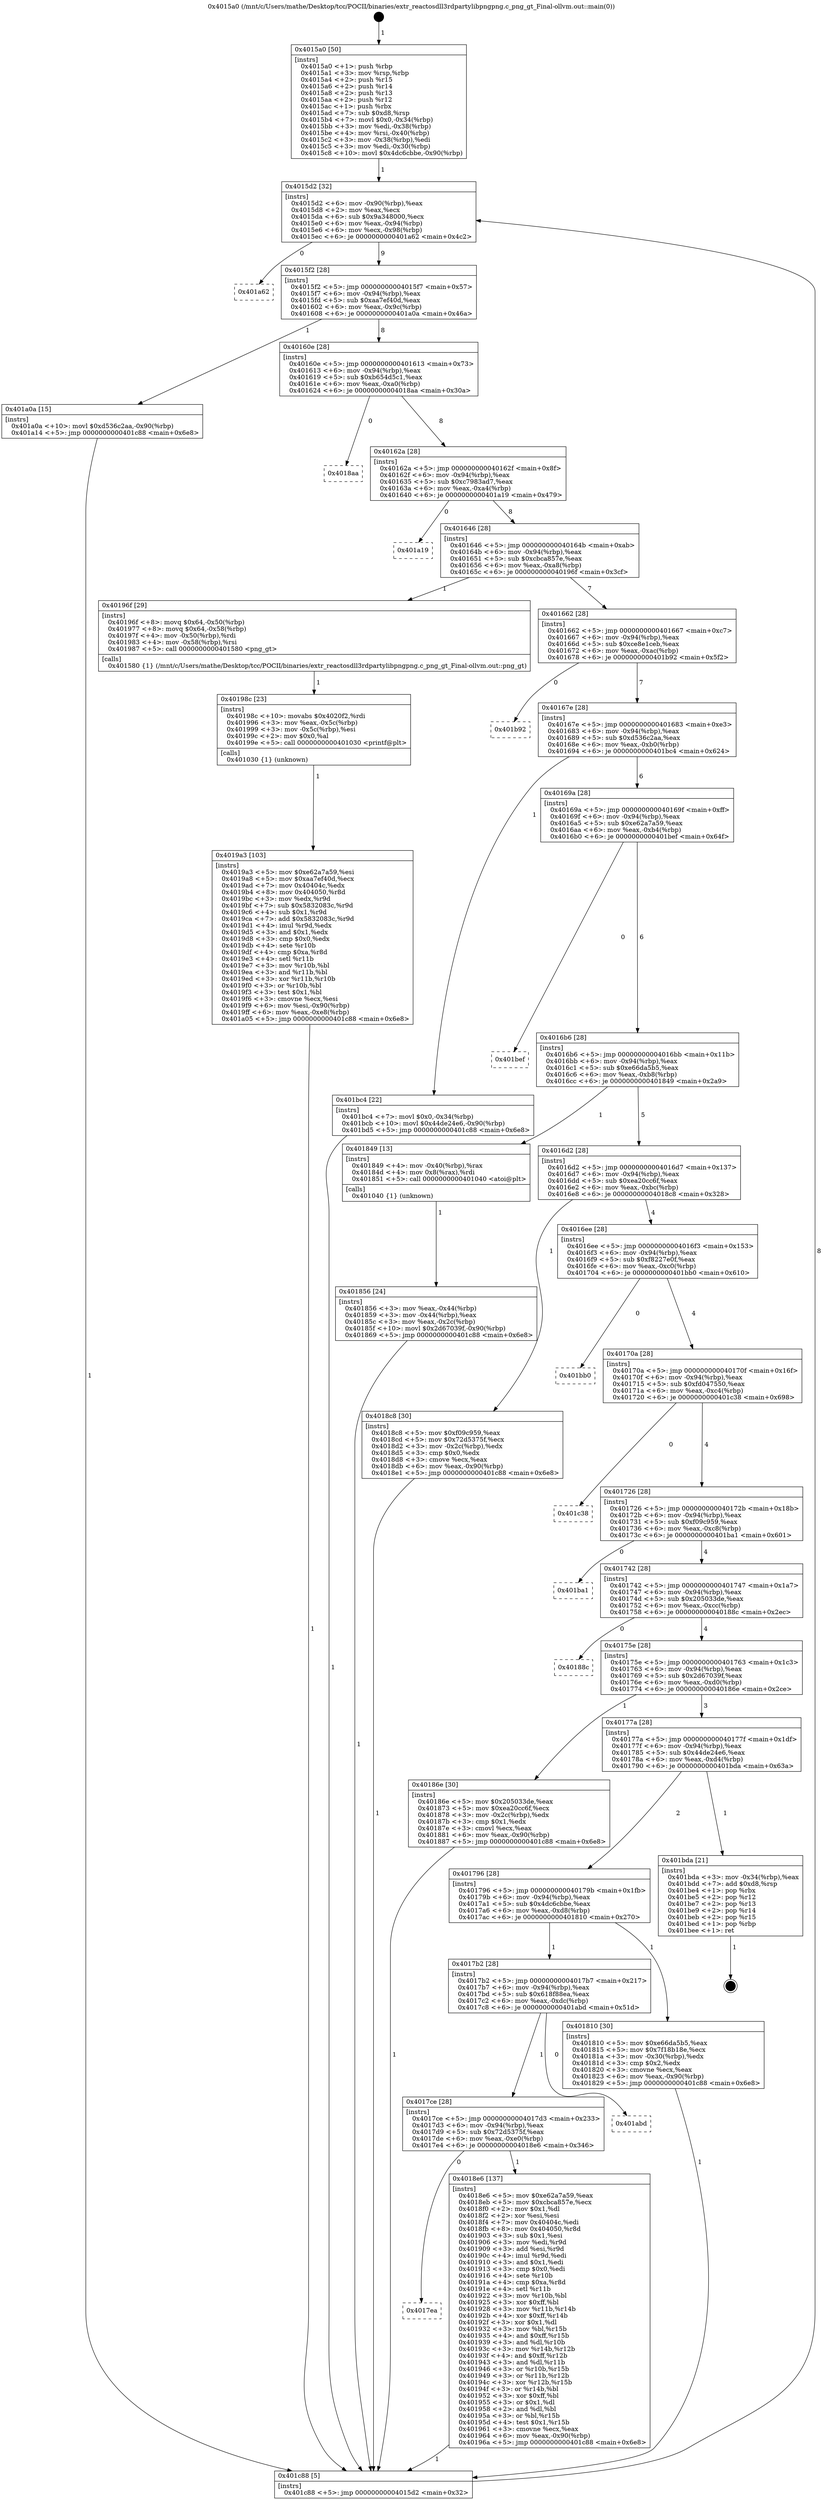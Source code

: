 digraph "0x4015a0" {
  label = "0x4015a0 (/mnt/c/Users/mathe/Desktop/tcc/POCII/binaries/extr_reactosdll3rdpartylibpngpng.c_png_gt_Final-ollvm.out::main(0))"
  labelloc = "t"
  node[shape=record]

  Entry [label="",width=0.3,height=0.3,shape=circle,fillcolor=black,style=filled]
  "0x4015d2" [label="{
     0x4015d2 [32]\l
     | [instrs]\l
     &nbsp;&nbsp;0x4015d2 \<+6\>: mov -0x90(%rbp),%eax\l
     &nbsp;&nbsp;0x4015d8 \<+2\>: mov %eax,%ecx\l
     &nbsp;&nbsp;0x4015da \<+6\>: sub $0x9a348000,%ecx\l
     &nbsp;&nbsp;0x4015e0 \<+6\>: mov %eax,-0x94(%rbp)\l
     &nbsp;&nbsp;0x4015e6 \<+6\>: mov %ecx,-0x98(%rbp)\l
     &nbsp;&nbsp;0x4015ec \<+6\>: je 0000000000401a62 \<main+0x4c2\>\l
  }"]
  "0x401a62" [label="{
     0x401a62\l
  }", style=dashed]
  "0x4015f2" [label="{
     0x4015f2 [28]\l
     | [instrs]\l
     &nbsp;&nbsp;0x4015f2 \<+5\>: jmp 00000000004015f7 \<main+0x57\>\l
     &nbsp;&nbsp;0x4015f7 \<+6\>: mov -0x94(%rbp),%eax\l
     &nbsp;&nbsp;0x4015fd \<+5\>: sub $0xaa7ef40d,%eax\l
     &nbsp;&nbsp;0x401602 \<+6\>: mov %eax,-0x9c(%rbp)\l
     &nbsp;&nbsp;0x401608 \<+6\>: je 0000000000401a0a \<main+0x46a\>\l
  }"]
  Exit [label="",width=0.3,height=0.3,shape=circle,fillcolor=black,style=filled,peripheries=2]
  "0x401a0a" [label="{
     0x401a0a [15]\l
     | [instrs]\l
     &nbsp;&nbsp;0x401a0a \<+10\>: movl $0xd536c2aa,-0x90(%rbp)\l
     &nbsp;&nbsp;0x401a14 \<+5\>: jmp 0000000000401c88 \<main+0x6e8\>\l
  }"]
  "0x40160e" [label="{
     0x40160e [28]\l
     | [instrs]\l
     &nbsp;&nbsp;0x40160e \<+5\>: jmp 0000000000401613 \<main+0x73\>\l
     &nbsp;&nbsp;0x401613 \<+6\>: mov -0x94(%rbp),%eax\l
     &nbsp;&nbsp;0x401619 \<+5\>: sub $0xb654d5c1,%eax\l
     &nbsp;&nbsp;0x40161e \<+6\>: mov %eax,-0xa0(%rbp)\l
     &nbsp;&nbsp;0x401624 \<+6\>: je 00000000004018aa \<main+0x30a\>\l
  }"]
  "0x4019a3" [label="{
     0x4019a3 [103]\l
     | [instrs]\l
     &nbsp;&nbsp;0x4019a3 \<+5\>: mov $0xe62a7a59,%esi\l
     &nbsp;&nbsp;0x4019a8 \<+5\>: mov $0xaa7ef40d,%ecx\l
     &nbsp;&nbsp;0x4019ad \<+7\>: mov 0x40404c,%edx\l
     &nbsp;&nbsp;0x4019b4 \<+8\>: mov 0x404050,%r8d\l
     &nbsp;&nbsp;0x4019bc \<+3\>: mov %edx,%r9d\l
     &nbsp;&nbsp;0x4019bf \<+7\>: sub $0x5832083c,%r9d\l
     &nbsp;&nbsp;0x4019c6 \<+4\>: sub $0x1,%r9d\l
     &nbsp;&nbsp;0x4019ca \<+7\>: add $0x5832083c,%r9d\l
     &nbsp;&nbsp;0x4019d1 \<+4\>: imul %r9d,%edx\l
     &nbsp;&nbsp;0x4019d5 \<+3\>: and $0x1,%edx\l
     &nbsp;&nbsp;0x4019d8 \<+3\>: cmp $0x0,%edx\l
     &nbsp;&nbsp;0x4019db \<+4\>: sete %r10b\l
     &nbsp;&nbsp;0x4019df \<+4\>: cmp $0xa,%r8d\l
     &nbsp;&nbsp;0x4019e3 \<+4\>: setl %r11b\l
     &nbsp;&nbsp;0x4019e7 \<+3\>: mov %r10b,%bl\l
     &nbsp;&nbsp;0x4019ea \<+3\>: and %r11b,%bl\l
     &nbsp;&nbsp;0x4019ed \<+3\>: xor %r11b,%r10b\l
     &nbsp;&nbsp;0x4019f0 \<+3\>: or %r10b,%bl\l
     &nbsp;&nbsp;0x4019f3 \<+3\>: test $0x1,%bl\l
     &nbsp;&nbsp;0x4019f6 \<+3\>: cmovne %ecx,%esi\l
     &nbsp;&nbsp;0x4019f9 \<+6\>: mov %esi,-0x90(%rbp)\l
     &nbsp;&nbsp;0x4019ff \<+6\>: mov %eax,-0xe8(%rbp)\l
     &nbsp;&nbsp;0x401a05 \<+5\>: jmp 0000000000401c88 \<main+0x6e8\>\l
  }"]
  "0x4018aa" [label="{
     0x4018aa\l
  }", style=dashed]
  "0x40162a" [label="{
     0x40162a [28]\l
     | [instrs]\l
     &nbsp;&nbsp;0x40162a \<+5\>: jmp 000000000040162f \<main+0x8f\>\l
     &nbsp;&nbsp;0x40162f \<+6\>: mov -0x94(%rbp),%eax\l
     &nbsp;&nbsp;0x401635 \<+5\>: sub $0xc7983ad7,%eax\l
     &nbsp;&nbsp;0x40163a \<+6\>: mov %eax,-0xa4(%rbp)\l
     &nbsp;&nbsp;0x401640 \<+6\>: je 0000000000401a19 \<main+0x479\>\l
  }"]
  "0x40198c" [label="{
     0x40198c [23]\l
     | [instrs]\l
     &nbsp;&nbsp;0x40198c \<+10\>: movabs $0x4020f2,%rdi\l
     &nbsp;&nbsp;0x401996 \<+3\>: mov %eax,-0x5c(%rbp)\l
     &nbsp;&nbsp;0x401999 \<+3\>: mov -0x5c(%rbp),%esi\l
     &nbsp;&nbsp;0x40199c \<+2\>: mov $0x0,%al\l
     &nbsp;&nbsp;0x40199e \<+5\>: call 0000000000401030 \<printf@plt\>\l
     | [calls]\l
     &nbsp;&nbsp;0x401030 \{1\} (unknown)\l
  }"]
  "0x401a19" [label="{
     0x401a19\l
  }", style=dashed]
  "0x401646" [label="{
     0x401646 [28]\l
     | [instrs]\l
     &nbsp;&nbsp;0x401646 \<+5\>: jmp 000000000040164b \<main+0xab\>\l
     &nbsp;&nbsp;0x40164b \<+6\>: mov -0x94(%rbp),%eax\l
     &nbsp;&nbsp;0x401651 \<+5\>: sub $0xcbca857e,%eax\l
     &nbsp;&nbsp;0x401656 \<+6\>: mov %eax,-0xa8(%rbp)\l
     &nbsp;&nbsp;0x40165c \<+6\>: je 000000000040196f \<main+0x3cf\>\l
  }"]
  "0x4017ea" [label="{
     0x4017ea\l
  }", style=dashed]
  "0x40196f" [label="{
     0x40196f [29]\l
     | [instrs]\l
     &nbsp;&nbsp;0x40196f \<+8\>: movq $0x64,-0x50(%rbp)\l
     &nbsp;&nbsp;0x401977 \<+8\>: movq $0x64,-0x58(%rbp)\l
     &nbsp;&nbsp;0x40197f \<+4\>: mov -0x50(%rbp),%rdi\l
     &nbsp;&nbsp;0x401983 \<+4\>: mov -0x58(%rbp),%rsi\l
     &nbsp;&nbsp;0x401987 \<+5\>: call 0000000000401580 \<png_gt\>\l
     | [calls]\l
     &nbsp;&nbsp;0x401580 \{1\} (/mnt/c/Users/mathe/Desktop/tcc/POCII/binaries/extr_reactosdll3rdpartylibpngpng.c_png_gt_Final-ollvm.out::png_gt)\l
  }"]
  "0x401662" [label="{
     0x401662 [28]\l
     | [instrs]\l
     &nbsp;&nbsp;0x401662 \<+5\>: jmp 0000000000401667 \<main+0xc7\>\l
     &nbsp;&nbsp;0x401667 \<+6\>: mov -0x94(%rbp),%eax\l
     &nbsp;&nbsp;0x40166d \<+5\>: sub $0xce8e1ceb,%eax\l
     &nbsp;&nbsp;0x401672 \<+6\>: mov %eax,-0xac(%rbp)\l
     &nbsp;&nbsp;0x401678 \<+6\>: je 0000000000401b92 \<main+0x5f2\>\l
  }"]
  "0x4018e6" [label="{
     0x4018e6 [137]\l
     | [instrs]\l
     &nbsp;&nbsp;0x4018e6 \<+5\>: mov $0xe62a7a59,%eax\l
     &nbsp;&nbsp;0x4018eb \<+5\>: mov $0xcbca857e,%ecx\l
     &nbsp;&nbsp;0x4018f0 \<+2\>: mov $0x1,%dl\l
     &nbsp;&nbsp;0x4018f2 \<+2\>: xor %esi,%esi\l
     &nbsp;&nbsp;0x4018f4 \<+7\>: mov 0x40404c,%edi\l
     &nbsp;&nbsp;0x4018fb \<+8\>: mov 0x404050,%r8d\l
     &nbsp;&nbsp;0x401903 \<+3\>: sub $0x1,%esi\l
     &nbsp;&nbsp;0x401906 \<+3\>: mov %edi,%r9d\l
     &nbsp;&nbsp;0x401909 \<+3\>: add %esi,%r9d\l
     &nbsp;&nbsp;0x40190c \<+4\>: imul %r9d,%edi\l
     &nbsp;&nbsp;0x401910 \<+3\>: and $0x1,%edi\l
     &nbsp;&nbsp;0x401913 \<+3\>: cmp $0x0,%edi\l
     &nbsp;&nbsp;0x401916 \<+4\>: sete %r10b\l
     &nbsp;&nbsp;0x40191a \<+4\>: cmp $0xa,%r8d\l
     &nbsp;&nbsp;0x40191e \<+4\>: setl %r11b\l
     &nbsp;&nbsp;0x401922 \<+3\>: mov %r10b,%bl\l
     &nbsp;&nbsp;0x401925 \<+3\>: xor $0xff,%bl\l
     &nbsp;&nbsp;0x401928 \<+3\>: mov %r11b,%r14b\l
     &nbsp;&nbsp;0x40192b \<+4\>: xor $0xff,%r14b\l
     &nbsp;&nbsp;0x40192f \<+3\>: xor $0x1,%dl\l
     &nbsp;&nbsp;0x401932 \<+3\>: mov %bl,%r15b\l
     &nbsp;&nbsp;0x401935 \<+4\>: and $0xff,%r15b\l
     &nbsp;&nbsp;0x401939 \<+3\>: and %dl,%r10b\l
     &nbsp;&nbsp;0x40193c \<+3\>: mov %r14b,%r12b\l
     &nbsp;&nbsp;0x40193f \<+4\>: and $0xff,%r12b\l
     &nbsp;&nbsp;0x401943 \<+3\>: and %dl,%r11b\l
     &nbsp;&nbsp;0x401946 \<+3\>: or %r10b,%r15b\l
     &nbsp;&nbsp;0x401949 \<+3\>: or %r11b,%r12b\l
     &nbsp;&nbsp;0x40194c \<+3\>: xor %r12b,%r15b\l
     &nbsp;&nbsp;0x40194f \<+3\>: or %r14b,%bl\l
     &nbsp;&nbsp;0x401952 \<+3\>: xor $0xff,%bl\l
     &nbsp;&nbsp;0x401955 \<+3\>: or $0x1,%dl\l
     &nbsp;&nbsp;0x401958 \<+2\>: and %dl,%bl\l
     &nbsp;&nbsp;0x40195a \<+3\>: or %bl,%r15b\l
     &nbsp;&nbsp;0x40195d \<+4\>: test $0x1,%r15b\l
     &nbsp;&nbsp;0x401961 \<+3\>: cmovne %ecx,%eax\l
     &nbsp;&nbsp;0x401964 \<+6\>: mov %eax,-0x90(%rbp)\l
     &nbsp;&nbsp;0x40196a \<+5\>: jmp 0000000000401c88 \<main+0x6e8\>\l
  }"]
  "0x401b92" [label="{
     0x401b92\l
  }", style=dashed]
  "0x40167e" [label="{
     0x40167e [28]\l
     | [instrs]\l
     &nbsp;&nbsp;0x40167e \<+5\>: jmp 0000000000401683 \<main+0xe3\>\l
     &nbsp;&nbsp;0x401683 \<+6\>: mov -0x94(%rbp),%eax\l
     &nbsp;&nbsp;0x401689 \<+5\>: sub $0xd536c2aa,%eax\l
     &nbsp;&nbsp;0x40168e \<+6\>: mov %eax,-0xb0(%rbp)\l
     &nbsp;&nbsp;0x401694 \<+6\>: je 0000000000401bc4 \<main+0x624\>\l
  }"]
  "0x4017ce" [label="{
     0x4017ce [28]\l
     | [instrs]\l
     &nbsp;&nbsp;0x4017ce \<+5\>: jmp 00000000004017d3 \<main+0x233\>\l
     &nbsp;&nbsp;0x4017d3 \<+6\>: mov -0x94(%rbp),%eax\l
     &nbsp;&nbsp;0x4017d9 \<+5\>: sub $0x72d5375f,%eax\l
     &nbsp;&nbsp;0x4017de \<+6\>: mov %eax,-0xe0(%rbp)\l
     &nbsp;&nbsp;0x4017e4 \<+6\>: je 00000000004018e6 \<main+0x346\>\l
  }"]
  "0x401bc4" [label="{
     0x401bc4 [22]\l
     | [instrs]\l
     &nbsp;&nbsp;0x401bc4 \<+7\>: movl $0x0,-0x34(%rbp)\l
     &nbsp;&nbsp;0x401bcb \<+10\>: movl $0x44de24e6,-0x90(%rbp)\l
     &nbsp;&nbsp;0x401bd5 \<+5\>: jmp 0000000000401c88 \<main+0x6e8\>\l
  }"]
  "0x40169a" [label="{
     0x40169a [28]\l
     | [instrs]\l
     &nbsp;&nbsp;0x40169a \<+5\>: jmp 000000000040169f \<main+0xff\>\l
     &nbsp;&nbsp;0x40169f \<+6\>: mov -0x94(%rbp),%eax\l
     &nbsp;&nbsp;0x4016a5 \<+5\>: sub $0xe62a7a59,%eax\l
     &nbsp;&nbsp;0x4016aa \<+6\>: mov %eax,-0xb4(%rbp)\l
     &nbsp;&nbsp;0x4016b0 \<+6\>: je 0000000000401bef \<main+0x64f\>\l
  }"]
  "0x401abd" [label="{
     0x401abd\l
  }", style=dashed]
  "0x401bef" [label="{
     0x401bef\l
  }", style=dashed]
  "0x4016b6" [label="{
     0x4016b6 [28]\l
     | [instrs]\l
     &nbsp;&nbsp;0x4016b6 \<+5\>: jmp 00000000004016bb \<main+0x11b\>\l
     &nbsp;&nbsp;0x4016bb \<+6\>: mov -0x94(%rbp),%eax\l
     &nbsp;&nbsp;0x4016c1 \<+5\>: sub $0xe66da5b5,%eax\l
     &nbsp;&nbsp;0x4016c6 \<+6\>: mov %eax,-0xb8(%rbp)\l
     &nbsp;&nbsp;0x4016cc \<+6\>: je 0000000000401849 \<main+0x2a9\>\l
  }"]
  "0x401856" [label="{
     0x401856 [24]\l
     | [instrs]\l
     &nbsp;&nbsp;0x401856 \<+3\>: mov %eax,-0x44(%rbp)\l
     &nbsp;&nbsp;0x401859 \<+3\>: mov -0x44(%rbp),%eax\l
     &nbsp;&nbsp;0x40185c \<+3\>: mov %eax,-0x2c(%rbp)\l
     &nbsp;&nbsp;0x40185f \<+10\>: movl $0x2d67039f,-0x90(%rbp)\l
     &nbsp;&nbsp;0x401869 \<+5\>: jmp 0000000000401c88 \<main+0x6e8\>\l
  }"]
  "0x401849" [label="{
     0x401849 [13]\l
     | [instrs]\l
     &nbsp;&nbsp;0x401849 \<+4\>: mov -0x40(%rbp),%rax\l
     &nbsp;&nbsp;0x40184d \<+4\>: mov 0x8(%rax),%rdi\l
     &nbsp;&nbsp;0x401851 \<+5\>: call 0000000000401040 \<atoi@plt\>\l
     | [calls]\l
     &nbsp;&nbsp;0x401040 \{1\} (unknown)\l
  }"]
  "0x4016d2" [label="{
     0x4016d2 [28]\l
     | [instrs]\l
     &nbsp;&nbsp;0x4016d2 \<+5\>: jmp 00000000004016d7 \<main+0x137\>\l
     &nbsp;&nbsp;0x4016d7 \<+6\>: mov -0x94(%rbp),%eax\l
     &nbsp;&nbsp;0x4016dd \<+5\>: sub $0xea20cc6f,%eax\l
     &nbsp;&nbsp;0x4016e2 \<+6\>: mov %eax,-0xbc(%rbp)\l
     &nbsp;&nbsp;0x4016e8 \<+6\>: je 00000000004018c8 \<main+0x328\>\l
  }"]
  "0x4015a0" [label="{
     0x4015a0 [50]\l
     | [instrs]\l
     &nbsp;&nbsp;0x4015a0 \<+1\>: push %rbp\l
     &nbsp;&nbsp;0x4015a1 \<+3\>: mov %rsp,%rbp\l
     &nbsp;&nbsp;0x4015a4 \<+2\>: push %r15\l
     &nbsp;&nbsp;0x4015a6 \<+2\>: push %r14\l
     &nbsp;&nbsp;0x4015a8 \<+2\>: push %r13\l
     &nbsp;&nbsp;0x4015aa \<+2\>: push %r12\l
     &nbsp;&nbsp;0x4015ac \<+1\>: push %rbx\l
     &nbsp;&nbsp;0x4015ad \<+7\>: sub $0xd8,%rsp\l
     &nbsp;&nbsp;0x4015b4 \<+7\>: movl $0x0,-0x34(%rbp)\l
     &nbsp;&nbsp;0x4015bb \<+3\>: mov %edi,-0x38(%rbp)\l
     &nbsp;&nbsp;0x4015be \<+4\>: mov %rsi,-0x40(%rbp)\l
     &nbsp;&nbsp;0x4015c2 \<+3\>: mov -0x38(%rbp),%edi\l
     &nbsp;&nbsp;0x4015c5 \<+3\>: mov %edi,-0x30(%rbp)\l
     &nbsp;&nbsp;0x4015c8 \<+10\>: movl $0x4dc6cbbe,-0x90(%rbp)\l
  }"]
  "0x4018c8" [label="{
     0x4018c8 [30]\l
     | [instrs]\l
     &nbsp;&nbsp;0x4018c8 \<+5\>: mov $0xf09c959,%eax\l
     &nbsp;&nbsp;0x4018cd \<+5\>: mov $0x72d5375f,%ecx\l
     &nbsp;&nbsp;0x4018d2 \<+3\>: mov -0x2c(%rbp),%edx\l
     &nbsp;&nbsp;0x4018d5 \<+3\>: cmp $0x0,%edx\l
     &nbsp;&nbsp;0x4018d8 \<+3\>: cmove %ecx,%eax\l
     &nbsp;&nbsp;0x4018db \<+6\>: mov %eax,-0x90(%rbp)\l
     &nbsp;&nbsp;0x4018e1 \<+5\>: jmp 0000000000401c88 \<main+0x6e8\>\l
  }"]
  "0x4016ee" [label="{
     0x4016ee [28]\l
     | [instrs]\l
     &nbsp;&nbsp;0x4016ee \<+5\>: jmp 00000000004016f3 \<main+0x153\>\l
     &nbsp;&nbsp;0x4016f3 \<+6\>: mov -0x94(%rbp),%eax\l
     &nbsp;&nbsp;0x4016f9 \<+5\>: sub $0xf8227e0f,%eax\l
     &nbsp;&nbsp;0x4016fe \<+6\>: mov %eax,-0xc0(%rbp)\l
     &nbsp;&nbsp;0x401704 \<+6\>: je 0000000000401bb0 \<main+0x610\>\l
  }"]
  "0x401c88" [label="{
     0x401c88 [5]\l
     | [instrs]\l
     &nbsp;&nbsp;0x401c88 \<+5\>: jmp 00000000004015d2 \<main+0x32\>\l
  }"]
  "0x401bb0" [label="{
     0x401bb0\l
  }", style=dashed]
  "0x40170a" [label="{
     0x40170a [28]\l
     | [instrs]\l
     &nbsp;&nbsp;0x40170a \<+5\>: jmp 000000000040170f \<main+0x16f\>\l
     &nbsp;&nbsp;0x40170f \<+6\>: mov -0x94(%rbp),%eax\l
     &nbsp;&nbsp;0x401715 \<+5\>: sub $0xfd047550,%eax\l
     &nbsp;&nbsp;0x40171a \<+6\>: mov %eax,-0xc4(%rbp)\l
     &nbsp;&nbsp;0x401720 \<+6\>: je 0000000000401c38 \<main+0x698\>\l
  }"]
  "0x4017b2" [label="{
     0x4017b2 [28]\l
     | [instrs]\l
     &nbsp;&nbsp;0x4017b2 \<+5\>: jmp 00000000004017b7 \<main+0x217\>\l
     &nbsp;&nbsp;0x4017b7 \<+6\>: mov -0x94(%rbp),%eax\l
     &nbsp;&nbsp;0x4017bd \<+5\>: sub $0x618f88ea,%eax\l
     &nbsp;&nbsp;0x4017c2 \<+6\>: mov %eax,-0xdc(%rbp)\l
     &nbsp;&nbsp;0x4017c8 \<+6\>: je 0000000000401abd \<main+0x51d\>\l
  }"]
  "0x401c38" [label="{
     0x401c38\l
  }", style=dashed]
  "0x401726" [label="{
     0x401726 [28]\l
     | [instrs]\l
     &nbsp;&nbsp;0x401726 \<+5\>: jmp 000000000040172b \<main+0x18b\>\l
     &nbsp;&nbsp;0x40172b \<+6\>: mov -0x94(%rbp),%eax\l
     &nbsp;&nbsp;0x401731 \<+5\>: sub $0xf09c959,%eax\l
     &nbsp;&nbsp;0x401736 \<+6\>: mov %eax,-0xc8(%rbp)\l
     &nbsp;&nbsp;0x40173c \<+6\>: je 0000000000401ba1 \<main+0x601\>\l
  }"]
  "0x401810" [label="{
     0x401810 [30]\l
     | [instrs]\l
     &nbsp;&nbsp;0x401810 \<+5\>: mov $0xe66da5b5,%eax\l
     &nbsp;&nbsp;0x401815 \<+5\>: mov $0x7f18b18e,%ecx\l
     &nbsp;&nbsp;0x40181a \<+3\>: mov -0x30(%rbp),%edx\l
     &nbsp;&nbsp;0x40181d \<+3\>: cmp $0x2,%edx\l
     &nbsp;&nbsp;0x401820 \<+3\>: cmovne %ecx,%eax\l
     &nbsp;&nbsp;0x401823 \<+6\>: mov %eax,-0x90(%rbp)\l
     &nbsp;&nbsp;0x401829 \<+5\>: jmp 0000000000401c88 \<main+0x6e8\>\l
  }"]
  "0x401ba1" [label="{
     0x401ba1\l
  }", style=dashed]
  "0x401742" [label="{
     0x401742 [28]\l
     | [instrs]\l
     &nbsp;&nbsp;0x401742 \<+5\>: jmp 0000000000401747 \<main+0x1a7\>\l
     &nbsp;&nbsp;0x401747 \<+6\>: mov -0x94(%rbp),%eax\l
     &nbsp;&nbsp;0x40174d \<+5\>: sub $0x205033de,%eax\l
     &nbsp;&nbsp;0x401752 \<+6\>: mov %eax,-0xcc(%rbp)\l
     &nbsp;&nbsp;0x401758 \<+6\>: je 000000000040188c \<main+0x2ec\>\l
  }"]
  "0x401796" [label="{
     0x401796 [28]\l
     | [instrs]\l
     &nbsp;&nbsp;0x401796 \<+5\>: jmp 000000000040179b \<main+0x1fb\>\l
     &nbsp;&nbsp;0x40179b \<+6\>: mov -0x94(%rbp),%eax\l
     &nbsp;&nbsp;0x4017a1 \<+5\>: sub $0x4dc6cbbe,%eax\l
     &nbsp;&nbsp;0x4017a6 \<+6\>: mov %eax,-0xd8(%rbp)\l
     &nbsp;&nbsp;0x4017ac \<+6\>: je 0000000000401810 \<main+0x270\>\l
  }"]
  "0x40188c" [label="{
     0x40188c\l
  }", style=dashed]
  "0x40175e" [label="{
     0x40175e [28]\l
     | [instrs]\l
     &nbsp;&nbsp;0x40175e \<+5\>: jmp 0000000000401763 \<main+0x1c3\>\l
     &nbsp;&nbsp;0x401763 \<+6\>: mov -0x94(%rbp),%eax\l
     &nbsp;&nbsp;0x401769 \<+5\>: sub $0x2d67039f,%eax\l
     &nbsp;&nbsp;0x40176e \<+6\>: mov %eax,-0xd0(%rbp)\l
     &nbsp;&nbsp;0x401774 \<+6\>: je 000000000040186e \<main+0x2ce\>\l
  }"]
  "0x401bda" [label="{
     0x401bda [21]\l
     | [instrs]\l
     &nbsp;&nbsp;0x401bda \<+3\>: mov -0x34(%rbp),%eax\l
     &nbsp;&nbsp;0x401bdd \<+7\>: add $0xd8,%rsp\l
     &nbsp;&nbsp;0x401be4 \<+1\>: pop %rbx\l
     &nbsp;&nbsp;0x401be5 \<+2\>: pop %r12\l
     &nbsp;&nbsp;0x401be7 \<+2\>: pop %r13\l
     &nbsp;&nbsp;0x401be9 \<+2\>: pop %r14\l
     &nbsp;&nbsp;0x401beb \<+2\>: pop %r15\l
     &nbsp;&nbsp;0x401bed \<+1\>: pop %rbp\l
     &nbsp;&nbsp;0x401bee \<+1\>: ret\l
  }"]
  "0x40186e" [label="{
     0x40186e [30]\l
     | [instrs]\l
     &nbsp;&nbsp;0x40186e \<+5\>: mov $0x205033de,%eax\l
     &nbsp;&nbsp;0x401873 \<+5\>: mov $0xea20cc6f,%ecx\l
     &nbsp;&nbsp;0x401878 \<+3\>: mov -0x2c(%rbp),%edx\l
     &nbsp;&nbsp;0x40187b \<+3\>: cmp $0x1,%edx\l
     &nbsp;&nbsp;0x40187e \<+3\>: cmovl %ecx,%eax\l
     &nbsp;&nbsp;0x401881 \<+6\>: mov %eax,-0x90(%rbp)\l
     &nbsp;&nbsp;0x401887 \<+5\>: jmp 0000000000401c88 \<main+0x6e8\>\l
  }"]
  "0x40177a" [label="{
     0x40177a [28]\l
     | [instrs]\l
     &nbsp;&nbsp;0x40177a \<+5\>: jmp 000000000040177f \<main+0x1df\>\l
     &nbsp;&nbsp;0x40177f \<+6\>: mov -0x94(%rbp),%eax\l
     &nbsp;&nbsp;0x401785 \<+5\>: sub $0x44de24e6,%eax\l
     &nbsp;&nbsp;0x40178a \<+6\>: mov %eax,-0xd4(%rbp)\l
     &nbsp;&nbsp;0x401790 \<+6\>: je 0000000000401bda \<main+0x63a\>\l
  }"]
  Entry -> "0x4015a0" [label=" 1"]
  "0x4015d2" -> "0x401a62" [label=" 0"]
  "0x4015d2" -> "0x4015f2" [label=" 9"]
  "0x401bda" -> Exit [label=" 1"]
  "0x4015f2" -> "0x401a0a" [label=" 1"]
  "0x4015f2" -> "0x40160e" [label=" 8"]
  "0x401bc4" -> "0x401c88" [label=" 1"]
  "0x40160e" -> "0x4018aa" [label=" 0"]
  "0x40160e" -> "0x40162a" [label=" 8"]
  "0x401a0a" -> "0x401c88" [label=" 1"]
  "0x40162a" -> "0x401a19" [label=" 0"]
  "0x40162a" -> "0x401646" [label=" 8"]
  "0x4019a3" -> "0x401c88" [label=" 1"]
  "0x401646" -> "0x40196f" [label=" 1"]
  "0x401646" -> "0x401662" [label=" 7"]
  "0x40198c" -> "0x4019a3" [label=" 1"]
  "0x401662" -> "0x401b92" [label=" 0"]
  "0x401662" -> "0x40167e" [label=" 7"]
  "0x40196f" -> "0x40198c" [label=" 1"]
  "0x40167e" -> "0x401bc4" [label=" 1"]
  "0x40167e" -> "0x40169a" [label=" 6"]
  "0x4017ce" -> "0x4017ea" [label=" 0"]
  "0x40169a" -> "0x401bef" [label=" 0"]
  "0x40169a" -> "0x4016b6" [label=" 6"]
  "0x4017ce" -> "0x4018e6" [label=" 1"]
  "0x4016b6" -> "0x401849" [label=" 1"]
  "0x4016b6" -> "0x4016d2" [label=" 5"]
  "0x4017b2" -> "0x4017ce" [label=" 1"]
  "0x4016d2" -> "0x4018c8" [label=" 1"]
  "0x4016d2" -> "0x4016ee" [label=" 4"]
  "0x4017b2" -> "0x401abd" [label=" 0"]
  "0x4016ee" -> "0x401bb0" [label=" 0"]
  "0x4016ee" -> "0x40170a" [label=" 4"]
  "0x4018e6" -> "0x401c88" [label=" 1"]
  "0x40170a" -> "0x401c38" [label=" 0"]
  "0x40170a" -> "0x401726" [label=" 4"]
  "0x4018c8" -> "0x401c88" [label=" 1"]
  "0x401726" -> "0x401ba1" [label=" 0"]
  "0x401726" -> "0x401742" [label=" 4"]
  "0x40186e" -> "0x401c88" [label=" 1"]
  "0x401742" -> "0x40188c" [label=" 0"]
  "0x401742" -> "0x40175e" [label=" 4"]
  "0x401849" -> "0x401856" [label=" 1"]
  "0x40175e" -> "0x40186e" [label=" 1"]
  "0x40175e" -> "0x40177a" [label=" 3"]
  "0x401c88" -> "0x4015d2" [label=" 8"]
  "0x40177a" -> "0x401bda" [label=" 1"]
  "0x40177a" -> "0x401796" [label=" 2"]
  "0x401856" -> "0x401c88" [label=" 1"]
  "0x401796" -> "0x401810" [label=" 1"]
  "0x401796" -> "0x4017b2" [label=" 1"]
  "0x401810" -> "0x401c88" [label=" 1"]
  "0x4015a0" -> "0x4015d2" [label=" 1"]
}
